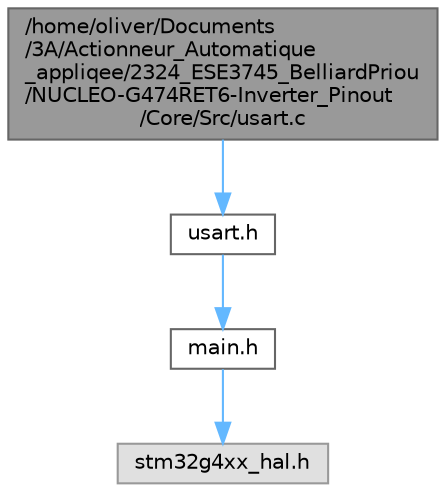 digraph "/home/oliver/Documents/3A/Actionneur_Automatique_appliqee/2324_ESE3745_BelliardPriou/NUCLEO-G474RET6-Inverter_Pinout/Core/Src/usart.c"
{
 // LATEX_PDF_SIZE
  bgcolor="transparent";
  edge [fontname=Helvetica,fontsize=10,labelfontname=Helvetica,labelfontsize=10];
  node [fontname=Helvetica,fontsize=10,shape=box,height=0.2,width=0.4];
  Node1 [id="Node000001",label="/home/oliver/Documents\l/3A/Actionneur_Automatique\l_appliqee/2324_ESE3745_BelliardPriou\l/NUCLEO-G474RET6-Inverter_Pinout\l/Core/Src/usart.c",height=0.2,width=0.4,color="gray40", fillcolor="grey60", style="filled", fontcolor="black",tooltip="This file provides code for the configuration of the USART instances."];
  Node1 -> Node2 [id="edge7_Node000001_Node000002",color="steelblue1",style="solid",tooltip=" "];
  Node2 [id="Node000002",label="usart.h",height=0.2,width=0.4,color="grey40", fillcolor="white", style="filled",URL="$usart_8h.html",tooltip="This file contains all the function prototypes for the usart.c file."];
  Node2 -> Node3 [id="edge8_Node000002_Node000003",color="steelblue1",style="solid",tooltip=" "];
  Node3 [id="Node000003",label="main.h",height=0.2,width=0.4,color="grey40", fillcolor="white", style="filled",URL="$main_8h.html",tooltip=": Header for main.c file. This file contains the common defines of the application."];
  Node3 -> Node4 [id="edge9_Node000003_Node000004",color="steelblue1",style="solid",tooltip=" "];
  Node4 [id="Node000004",label="stm32g4xx_hal.h",height=0.2,width=0.4,color="grey60", fillcolor="#E0E0E0", style="filled",tooltip=" "];
}
